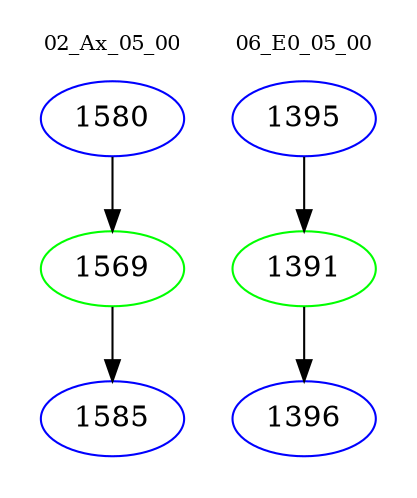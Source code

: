 digraph{
subgraph cluster_0 {
color = white
label = "02_Ax_05_00";
fontsize=10;
T0_1580 [label="1580", color="blue"]
T0_1580 -> T0_1569 [color="black"]
T0_1569 [label="1569", color="green"]
T0_1569 -> T0_1585 [color="black"]
T0_1585 [label="1585", color="blue"]
}
subgraph cluster_1 {
color = white
label = "06_E0_05_00";
fontsize=10;
T1_1395 [label="1395", color="blue"]
T1_1395 -> T1_1391 [color="black"]
T1_1391 [label="1391", color="green"]
T1_1391 -> T1_1396 [color="black"]
T1_1396 [label="1396", color="blue"]
}
}
